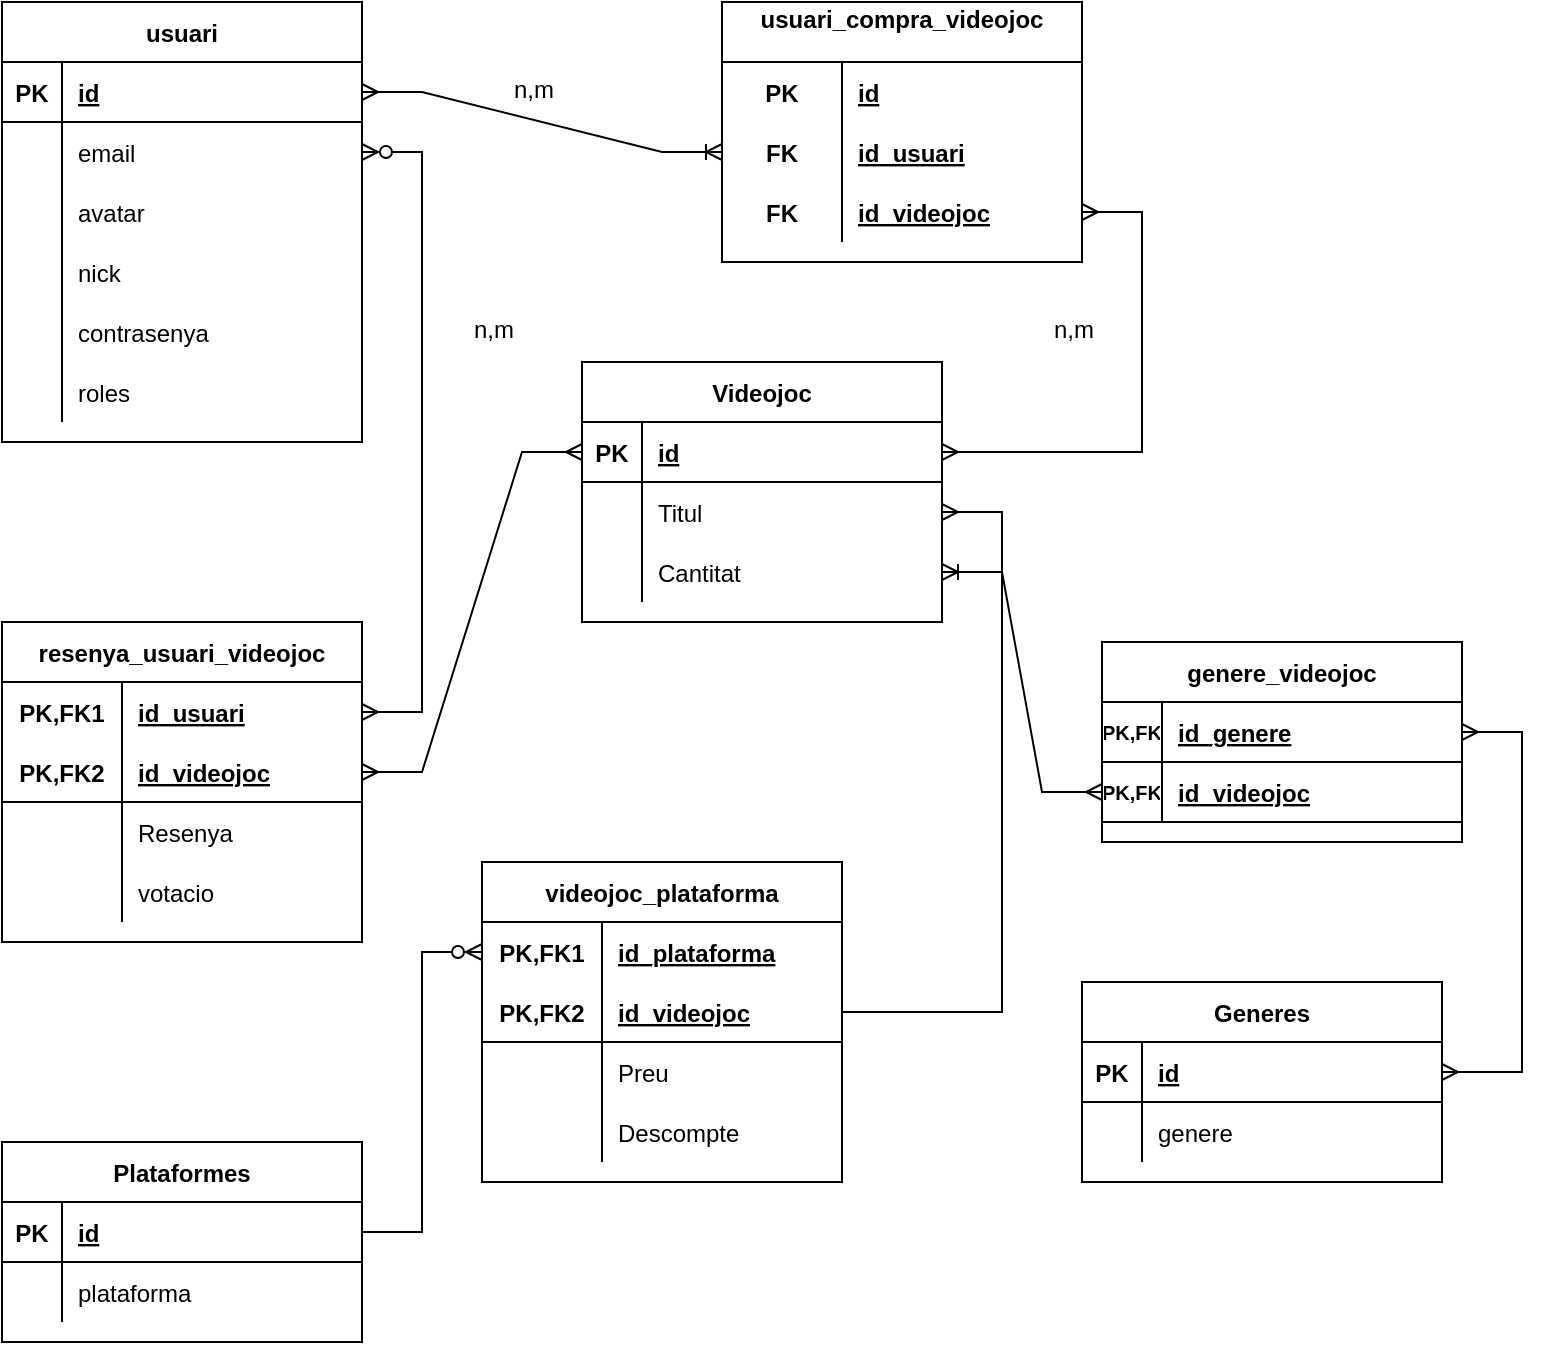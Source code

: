 <mxfile version="20.3.0" type="device"><diagram id="R2lEEEUBdFMjLlhIrx00" name="Page-1"><mxGraphModel dx="677" dy="415" grid="1" gridSize="10" guides="1" tooltips="1" connect="1" arrows="1" fold="1" page="1" pageScale="1" pageWidth="850" pageHeight="1100" math="0" shadow="0" extFonts="Permanent Marker^https://fonts.googleapis.com/css?family=Permanent+Marker"><root><mxCell id="0"/><mxCell id="1" parent="0"/><mxCell id="wHJ9FEXg4YSr8L6927Gk-27" value="usuari" style="shape=table;startSize=30;container=1;collapsible=1;childLayout=tableLayout;fixedRows=1;rowLines=0;fontStyle=1;align=center;resizeLast=1;" vertex="1" parent="1"><mxGeometry x="70" y="20" width="180" height="220" as="geometry"/></mxCell><mxCell id="wHJ9FEXg4YSr8L6927Gk-28" value="" style="shape=tableRow;horizontal=0;startSize=0;swimlaneHead=0;swimlaneBody=0;fillColor=none;collapsible=0;dropTarget=0;points=[[0,0.5],[1,0.5]];portConstraint=eastwest;top=0;left=0;right=0;bottom=1;" vertex="1" parent="wHJ9FEXg4YSr8L6927Gk-27"><mxGeometry y="30" width="180" height="30" as="geometry"/></mxCell><mxCell id="wHJ9FEXg4YSr8L6927Gk-29" value="PK" style="shape=partialRectangle;connectable=0;fillColor=none;top=0;left=0;bottom=0;right=0;fontStyle=1;overflow=hidden;" vertex="1" parent="wHJ9FEXg4YSr8L6927Gk-28"><mxGeometry width="30" height="30" as="geometry"><mxRectangle width="30" height="30" as="alternateBounds"/></mxGeometry></mxCell><mxCell id="wHJ9FEXg4YSr8L6927Gk-30" value="id" style="shape=partialRectangle;connectable=0;fillColor=none;top=0;left=0;bottom=0;right=0;align=left;spacingLeft=6;fontStyle=5;overflow=hidden;" vertex="1" parent="wHJ9FEXg4YSr8L6927Gk-28"><mxGeometry x="30" width="150" height="30" as="geometry"><mxRectangle width="150" height="30" as="alternateBounds"/></mxGeometry></mxCell><mxCell id="wHJ9FEXg4YSr8L6927Gk-31" value="" style="shape=tableRow;horizontal=0;startSize=0;swimlaneHead=0;swimlaneBody=0;fillColor=none;collapsible=0;dropTarget=0;points=[[0,0.5],[1,0.5]];portConstraint=eastwest;top=0;left=0;right=0;bottom=0;" vertex="1" parent="wHJ9FEXg4YSr8L6927Gk-27"><mxGeometry y="60" width="180" height="30" as="geometry"/></mxCell><mxCell id="wHJ9FEXg4YSr8L6927Gk-32" value="" style="shape=partialRectangle;connectable=0;fillColor=none;top=0;left=0;bottom=0;right=0;editable=1;overflow=hidden;" vertex="1" parent="wHJ9FEXg4YSr8L6927Gk-31"><mxGeometry width="30" height="30" as="geometry"><mxRectangle width="30" height="30" as="alternateBounds"/></mxGeometry></mxCell><mxCell id="wHJ9FEXg4YSr8L6927Gk-33" value="email" style="shape=partialRectangle;connectable=0;fillColor=none;top=0;left=0;bottom=0;right=0;align=left;spacingLeft=6;overflow=hidden;" vertex="1" parent="wHJ9FEXg4YSr8L6927Gk-31"><mxGeometry x="30" width="150" height="30" as="geometry"><mxRectangle width="150" height="30" as="alternateBounds"/></mxGeometry></mxCell><mxCell id="wHJ9FEXg4YSr8L6927Gk-34" value="" style="shape=tableRow;horizontal=0;startSize=0;swimlaneHead=0;swimlaneBody=0;fillColor=none;collapsible=0;dropTarget=0;points=[[0,0.5],[1,0.5]];portConstraint=eastwest;top=0;left=0;right=0;bottom=0;" vertex="1" parent="wHJ9FEXg4YSr8L6927Gk-27"><mxGeometry y="90" width="180" height="30" as="geometry"/></mxCell><mxCell id="wHJ9FEXg4YSr8L6927Gk-35" value="" style="shape=partialRectangle;connectable=0;fillColor=none;top=0;left=0;bottom=0;right=0;editable=1;overflow=hidden;" vertex="1" parent="wHJ9FEXg4YSr8L6927Gk-34"><mxGeometry width="30" height="30" as="geometry"><mxRectangle width="30" height="30" as="alternateBounds"/></mxGeometry></mxCell><mxCell id="wHJ9FEXg4YSr8L6927Gk-36" value="avatar" style="shape=partialRectangle;connectable=0;fillColor=none;top=0;left=0;bottom=0;right=0;align=left;spacingLeft=6;overflow=hidden;" vertex="1" parent="wHJ9FEXg4YSr8L6927Gk-34"><mxGeometry x="30" width="150" height="30" as="geometry"><mxRectangle width="150" height="30" as="alternateBounds"/></mxGeometry></mxCell><mxCell id="wHJ9FEXg4YSr8L6927Gk-37" value="" style="shape=tableRow;horizontal=0;startSize=0;swimlaneHead=0;swimlaneBody=0;fillColor=none;collapsible=0;dropTarget=0;points=[[0,0.5],[1,0.5]];portConstraint=eastwest;top=0;left=0;right=0;bottom=0;" vertex="1" parent="wHJ9FEXg4YSr8L6927Gk-27"><mxGeometry y="120" width="180" height="30" as="geometry"/></mxCell><mxCell id="wHJ9FEXg4YSr8L6927Gk-38" value="" style="shape=partialRectangle;connectable=0;fillColor=none;top=0;left=0;bottom=0;right=0;editable=1;overflow=hidden;" vertex="1" parent="wHJ9FEXg4YSr8L6927Gk-37"><mxGeometry width="30" height="30" as="geometry"><mxRectangle width="30" height="30" as="alternateBounds"/></mxGeometry></mxCell><mxCell id="wHJ9FEXg4YSr8L6927Gk-39" value="nick" style="shape=partialRectangle;connectable=0;fillColor=none;top=0;left=0;bottom=0;right=0;align=left;spacingLeft=6;overflow=hidden;" vertex="1" parent="wHJ9FEXg4YSr8L6927Gk-37"><mxGeometry x="30" width="150" height="30" as="geometry"><mxRectangle width="150" height="30" as="alternateBounds"/></mxGeometry></mxCell><mxCell id="wHJ9FEXg4YSr8L6927Gk-53" value="" style="shape=tableRow;horizontal=0;startSize=0;swimlaneHead=0;swimlaneBody=0;fillColor=none;collapsible=0;dropTarget=0;points=[[0,0.5],[1,0.5]];portConstraint=eastwest;top=0;left=0;right=0;bottom=0;" vertex="1" parent="wHJ9FEXg4YSr8L6927Gk-27"><mxGeometry y="150" width="180" height="30" as="geometry"/></mxCell><mxCell id="wHJ9FEXg4YSr8L6927Gk-54" value="" style="shape=partialRectangle;connectable=0;fillColor=none;top=0;left=0;bottom=0;right=0;editable=1;overflow=hidden;" vertex="1" parent="wHJ9FEXg4YSr8L6927Gk-53"><mxGeometry width="30" height="30" as="geometry"><mxRectangle width="30" height="30" as="alternateBounds"/></mxGeometry></mxCell><mxCell id="wHJ9FEXg4YSr8L6927Gk-55" value="contrasenya" style="shape=partialRectangle;connectable=0;fillColor=none;top=0;left=0;bottom=0;right=0;align=left;spacingLeft=6;overflow=hidden;" vertex="1" parent="wHJ9FEXg4YSr8L6927Gk-53"><mxGeometry x="30" width="150" height="30" as="geometry"><mxRectangle width="150" height="30" as="alternateBounds"/></mxGeometry></mxCell><mxCell id="wHJ9FEXg4YSr8L6927Gk-102" value="" style="shape=tableRow;horizontal=0;startSize=0;swimlaneHead=0;swimlaneBody=0;fillColor=none;collapsible=0;dropTarget=0;points=[[0,0.5],[1,0.5]];portConstraint=eastwest;top=0;left=0;right=0;bottom=0;" vertex="1" parent="wHJ9FEXg4YSr8L6927Gk-27"><mxGeometry y="180" width="180" height="30" as="geometry"/></mxCell><mxCell id="wHJ9FEXg4YSr8L6927Gk-103" value="" style="shape=partialRectangle;connectable=0;fillColor=none;top=0;left=0;bottom=0;right=0;editable=1;overflow=hidden;" vertex="1" parent="wHJ9FEXg4YSr8L6927Gk-102"><mxGeometry width="30" height="30" as="geometry"><mxRectangle width="30" height="30" as="alternateBounds"/></mxGeometry></mxCell><mxCell id="wHJ9FEXg4YSr8L6927Gk-104" value="roles" style="shape=partialRectangle;connectable=0;fillColor=none;top=0;left=0;bottom=0;right=0;align=left;spacingLeft=6;overflow=hidden;" vertex="1" parent="wHJ9FEXg4YSr8L6927Gk-102"><mxGeometry x="30" width="150" height="30" as="geometry"><mxRectangle width="150" height="30" as="alternateBounds"/></mxGeometry></mxCell><mxCell id="wHJ9FEXg4YSr8L6927Gk-40" value="usuari_compra_videojoc&#10;" style="shape=table;startSize=30;container=1;collapsible=1;childLayout=tableLayout;fixedRows=1;rowLines=0;fontStyle=1;align=center;resizeLast=1;" vertex="1" parent="1"><mxGeometry x="430" y="20" width="180" height="130" as="geometry"/></mxCell><mxCell id="wHJ9FEXg4YSr8L6927Gk-41" value="" style="shape=tableRow;horizontal=0;startSize=0;swimlaneHead=0;swimlaneBody=0;fillColor=none;collapsible=0;dropTarget=0;points=[[0,0.5],[1,0.5]];portConstraint=eastwest;top=0;left=0;right=0;bottom=0;" vertex="1" parent="wHJ9FEXg4YSr8L6927Gk-40"><mxGeometry y="30" width="180" height="30" as="geometry"/></mxCell><mxCell id="wHJ9FEXg4YSr8L6927Gk-42" value="PK" style="shape=partialRectangle;connectable=0;fillColor=none;top=0;left=0;bottom=0;right=0;fontStyle=1;overflow=hidden;" vertex="1" parent="wHJ9FEXg4YSr8L6927Gk-41"><mxGeometry width="60" height="30" as="geometry"><mxRectangle width="60" height="30" as="alternateBounds"/></mxGeometry></mxCell><mxCell id="wHJ9FEXg4YSr8L6927Gk-43" value="id" style="shape=partialRectangle;connectable=0;fillColor=none;top=0;left=0;bottom=0;right=0;align=left;spacingLeft=6;fontStyle=5;overflow=hidden;" vertex="1" parent="wHJ9FEXg4YSr8L6927Gk-41"><mxGeometry x="60" width="120" height="30" as="geometry"><mxRectangle width="120" height="30" as="alternateBounds"/></mxGeometry></mxCell><mxCell id="wHJ9FEXg4YSr8L6927Gk-162" value="" style="shape=tableRow;horizontal=0;startSize=0;swimlaneHead=0;swimlaneBody=0;fillColor=none;collapsible=0;dropTarget=0;points=[[0,0.5],[1,0.5]];portConstraint=eastwest;top=0;left=0;right=0;bottom=0;" vertex="1" parent="wHJ9FEXg4YSr8L6927Gk-40"><mxGeometry y="60" width="180" height="30" as="geometry"/></mxCell><mxCell id="wHJ9FEXg4YSr8L6927Gk-163" value="FK" style="shape=partialRectangle;connectable=0;fillColor=none;top=0;left=0;bottom=0;right=0;fontStyle=1;overflow=hidden;" vertex="1" parent="wHJ9FEXg4YSr8L6927Gk-162"><mxGeometry width="60" height="30" as="geometry"><mxRectangle width="60" height="30" as="alternateBounds"/></mxGeometry></mxCell><mxCell id="wHJ9FEXg4YSr8L6927Gk-164" value="id_usuari" style="shape=partialRectangle;connectable=0;fillColor=none;top=0;left=0;bottom=0;right=0;align=left;spacingLeft=6;fontStyle=5;overflow=hidden;" vertex="1" parent="wHJ9FEXg4YSr8L6927Gk-162"><mxGeometry x="60" width="120" height="30" as="geometry"><mxRectangle width="120" height="30" as="alternateBounds"/></mxGeometry></mxCell><mxCell id="wHJ9FEXg4YSr8L6927Gk-165" value="" style="shape=tableRow;horizontal=0;startSize=0;swimlaneHead=0;swimlaneBody=0;fillColor=none;collapsible=0;dropTarget=0;points=[[0,0.5],[1,0.5]];portConstraint=eastwest;top=0;left=0;right=0;bottom=0;" vertex="1" parent="wHJ9FEXg4YSr8L6927Gk-40"><mxGeometry y="90" width="180" height="30" as="geometry"/></mxCell><mxCell id="wHJ9FEXg4YSr8L6927Gk-166" value="FK" style="shape=partialRectangle;connectable=0;fillColor=none;top=0;left=0;bottom=0;right=0;fontStyle=1;overflow=hidden;" vertex="1" parent="wHJ9FEXg4YSr8L6927Gk-165"><mxGeometry width="60" height="30" as="geometry"><mxRectangle width="60" height="30" as="alternateBounds"/></mxGeometry></mxCell><mxCell id="wHJ9FEXg4YSr8L6927Gk-167" value="id_videojoc" style="shape=partialRectangle;connectable=0;fillColor=none;top=0;left=0;bottom=0;right=0;align=left;spacingLeft=6;fontStyle=5;overflow=hidden;" vertex="1" parent="wHJ9FEXg4YSr8L6927Gk-165"><mxGeometry x="60" width="120" height="30" as="geometry"><mxRectangle width="120" height="30" as="alternateBounds"/></mxGeometry></mxCell><mxCell id="wHJ9FEXg4YSr8L6927Gk-56" value="" style="edgeStyle=entityRelationEdgeStyle;fontSize=12;html=1;endArrow=ERoneToMany;endFill=0;rounded=0;startArrow=ERmany;startFill=0;" edge="1" parent="1" source="wHJ9FEXg4YSr8L6927Gk-28" target="wHJ9FEXg4YSr8L6927Gk-162"><mxGeometry width="100" height="100" relative="1" as="geometry"><mxPoint x="370" y="380" as="sourcePoint"/><mxPoint x="470" y="280" as="targetPoint"/></mxGeometry></mxCell><mxCell id="wHJ9FEXg4YSr8L6927Gk-74" value="Videojoc" style="shape=table;startSize=30;container=1;collapsible=1;childLayout=tableLayout;fixedRows=1;rowLines=0;fontStyle=1;align=center;resizeLast=1;" vertex="1" parent="1"><mxGeometry x="360" y="200" width="180" height="130" as="geometry"/></mxCell><mxCell id="wHJ9FEXg4YSr8L6927Gk-75" value="" style="shape=tableRow;horizontal=0;startSize=0;swimlaneHead=0;swimlaneBody=0;fillColor=none;collapsible=0;dropTarget=0;points=[[0,0.5],[1,0.5]];portConstraint=eastwest;top=0;left=0;right=0;bottom=1;" vertex="1" parent="wHJ9FEXg4YSr8L6927Gk-74"><mxGeometry y="30" width="180" height="30" as="geometry"/></mxCell><mxCell id="wHJ9FEXg4YSr8L6927Gk-76" value="PK" style="shape=partialRectangle;connectable=0;fillColor=none;top=0;left=0;bottom=0;right=0;fontStyle=1;overflow=hidden;" vertex="1" parent="wHJ9FEXg4YSr8L6927Gk-75"><mxGeometry width="30" height="30" as="geometry"><mxRectangle width="30" height="30" as="alternateBounds"/></mxGeometry></mxCell><mxCell id="wHJ9FEXg4YSr8L6927Gk-77" value="id" style="shape=partialRectangle;connectable=0;fillColor=none;top=0;left=0;bottom=0;right=0;align=left;spacingLeft=6;fontStyle=5;overflow=hidden;" vertex="1" parent="wHJ9FEXg4YSr8L6927Gk-75"><mxGeometry x="30" width="150" height="30" as="geometry"><mxRectangle width="150" height="30" as="alternateBounds"/></mxGeometry></mxCell><mxCell id="wHJ9FEXg4YSr8L6927Gk-78" value="" style="shape=tableRow;horizontal=0;startSize=0;swimlaneHead=0;swimlaneBody=0;fillColor=none;collapsible=0;dropTarget=0;points=[[0,0.5],[1,0.5]];portConstraint=eastwest;top=0;left=0;right=0;bottom=0;" vertex="1" parent="wHJ9FEXg4YSr8L6927Gk-74"><mxGeometry y="60" width="180" height="30" as="geometry"/></mxCell><mxCell id="wHJ9FEXg4YSr8L6927Gk-79" value="" style="shape=partialRectangle;connectable=0;fillColor=none;top=0;left=0;bottom=0;right=0;editable=1;overflow=hidden;" vertex="1" parent="wHJ9FEXg4YSr8L6927Gk-78"><mxGeometry width="30" height="30" as="geometry"><mxRectangle width="30" height="30" as="alternateBounds"/></mxGeometry></mxCell><mxCell id="wHJ9FEXg4YSr8L6927Gk-80" value="Titul" style="shape=partialRectangle;connectable=0;fillColor=none;top=0;left=0;bottom=0;right=0;align=left;spacingLeft=6;overflow=hidden;" vertex="1" parent="wHJ9FEXg4YSr8L6927Gk-78"><mxGeometry x="30" width="150" height="30" as="geometry"><mxRectangle width="150" height="30" as="alternateBounds"/></mxGeometry></mxCell><mxCell id="wHJ9FEXg4YSr8L6927Gk-84" value="" style="shape=tableRow;horizontal=0;startSize=0;swimlaneHead=0;swimlaneBody=0;fillColor=none;collapsible=0;dropTarget=0;points=[[0,0.5],[1,0.5]];portConstraint=eastwest;top=0;left=0;right=0;bottom=0;" vertex="1" parent="wHJ9FEXg4YSr8L6927Gk-74"><mxGeometry y="90" width="180" height="30" as="geometry"/></mxCell><mxCell id="wHJ9FEXg4YSr8L6927Gk-85" value="" style="shape=partialRectangle;connectable=0;fillColor=none;top=0;left=0;bottom=0;right=0;editable=1;overflow=hidden;" vertex="1" parent="wHJ9FEXg4YSr8L6927Gk-84"><mxGeometry width="30" height="30" as="geometry"><mxRectangle width="30" height="30" as="alternateBounds"/></mxGeometry></mxCell><mxCell id="wHJ9FEXg4YSr8L6927Gk-86" value="Cantitat" style="shape=partialRectangle;connectable=0;fillColor=none;top=0;left=0;bottom=0;right=0;align=left;spacingLeft=6;overflow=hidden;" vertex="1" parent="wHJ9FEXg4YSr8L6927Gk-84"><mxGeometry x="30" width="150" height="30" as="geometry"><mxRectangle width="150" height="30" as="alternateBounds"/></mxGeometry></mxCell><mxCell id="wHJ9FEXg4YSr8L6927Gk-101" value="" style="edgeStyle=entityRelationEdgeStyle;fontSize=12;html=1;endArrow=ERmany;startArrow=ERmany;rounded=0;endFill=0;startFill=0;" edge="1" parent="1" source="wHJ9FEXg4YSr8L6927Gk-75" target="wHJ9FEXg4YSr8L6927Gk-165"><mxGeometry width="100" height="100" relative="1" as="geometry"><mxPoint x="350" y="270" as="sourcePoint"/><mxPoint x="700" y="170" as="targetPoint"/></mxGeometry></mxCell><mxCell id="wHJ9FEXg4YSr8L6927Gk-105" value="resenya_usuari_videojoc" style="shape=table;startSize=30;container=1;collapsible=1;childLayout=tableLayout;fixedRows=1;rowLines=0;fontStyle=1;align=center;resizeLast=1;" vertex="1" parent="1"><mxGeometry x="70" y="330" width="180" height="160" as="geometry"/></mxCell><mxCell id="wHJ9FEXg4YSr8L6927Gk-106" value="" style="shape=tableRow;horizontal=0;startSize=0;swimlaneHead=0;swimlaneBody=0;fillColor=none;collapsible=0;dropTarget=0;points=[[0,0.5],[1,0.5]];portConstraint=eastwest;top=0;left=0;right=0;bottom=0;" vertex="1" parent="wHJ9FEXg4YSr8L6927Gk-105"><mxGeometry y="30" width="180" height="30" as="geometry"/></mxCell><mxCell id="wHJ9FEXg4YSr8L6927Gk-107" value="PK,FK1" style="shape=partialRectangle;connectable=0;fillColor=none;top=0;left=0;bottom=0;right=0;fontStyle=1;overflow=hidden;" vertex="1" parent="wHJ9FEXg4YSr8L6927Gk-106"><mxGeometry width="60" height="30" as="geometry"><mxRectangle width="60" height="30" as="alternateBounds"/></mxGeometry></mxCell><mxCell id="wHJ9FEXg4YSr8L6927Gk-108" value="id_usuari" style="shape=partialRectangle;connectable=0;fillColor=none;top=0;left=0;bottom=0;right=0;align=left;spacingLeft=6;fontStyle=5;overflow=hidden;" vertex="1" parent="wHJ9FEXg4YSr8L6927Gk-106"><mxGeometry x="60" width="120" height="30" as="geometry"><mxRectangle width="120" height="30" as="alternateBounds"/></mxGeometry></mxCell><mxCell id="wHJ9FEXg4YSr8L6927Gk-109" value="" style="shape=tableRow;horizontal=0;startSize=0;swimlaneHead=0;swimlaneBody=0;fillColor=none;collapsible=0;dropTarget=0;points=[[0,0.5],[1,0.5]];portConstraint=eastwest;top=0;left=0;right=0;bottom=1;" vertex="1" parent="wHJ9FEXg4YSr8L6927Gk-105"><mxGeometry y="60" width="180" height="30" as="geometry"/></mxCell><mxCell id="wHJ9FEXg4YSr8L6927Gk-110" value="PK,FK2" style="shape=partialRectangle;connectable=0;fillColor=none;top=0;left=0;bottom=0;right=0;fontStyle=1;overflow=hidden;" vertex="1" parent="wHJ9FEXg4YSr8L6927Gk-109"><mxGeometry width="60" height="30" as="geometry"><mxRectangle width="60" height="30" as="alternateBounds"/></mxGeometry></mxCell><mxCell id="wHJ9FEXg4YSr8L6927Gk-111" value="id_videojoc" style="shape=partialRectangle;connectable=0;fillColor=none;top=0;left=0;bottom=0;right=0;align=left;spacingLeft=6;fontStyle=5;overflow=hidden;" vertex="1" parent="wHJ9FEXg4YSr8L6927Gk-109"><mxGeometry x="60" width="120" height="30" as="geometry"><mxRectangle width="120" height="30" as="alternateBounds"/></mxGeometry></mxCell><mxCell id="wHJ9FEXg4YSr8L6927Gk-112" value="" style="shape=tableRow;horizontal=0;startSize=0;swimlaneHead=0;swimlaneBody=0;fillColor=none;collapsible=0;dropTarget=0;points=[[0,0.5],[1,0.5]];portConstraint=eastwest;top=0;left=0;right=0;bottom=0;" vertex="1" parent="wHJ9FEXg4YSr8L6927Gk-105"><mxGeometry y="90" width="180" height="30" as="geometry"/></mxCell><mxCell id="wHJ9FEXg4YSr8L6927Gk-113" value="" style="shape=partialRectangle;connectable=0;fillColor=none;top=0;left=0;bottom=0;right=0;editable=1;overflow=hidden;" vertex="1" parent="wHJ9FEXg4YSr8L6927Gk-112"><mxGeometry width="60" height="30" as="geometry"><mxRectangle width="60" height="30" as="alternateBounds"/></mxGeometry></mxCell><mxCell id="wHJ9FEXg4YSr8L6927Gk-114" value="Resenya" style="shape=partialRectangle;connectable=0;fillColor=none;top=0;left=0;bottom=0;right=0;align=left;spacingLeft=6;overflow=hidden;" vertex="1" parent="wHJ9FEXg4YSr8L6927Gk-112"><mxGeometry x="60" width="120" height="30" as="geometry"><mxRectangle width="120" height="30" as="alternateBounds"/></mxGeometry></mxCell><mxCell id="wHJ9FEXg4YSr8L6927Gk-115" value="" style="shape=tableRow;horizontal=0;startSize=0;swimlaneHead=0;swimlaneBody=0;fillColor=none;collapsible=0;dropTarget=0;points=[[0,0.5],[1,0.5]];portConstraint=eastwest;top=0;left=0;right=0;bottom=0;" vertex="1" parent="wHJ9FEXg4YSr8L6927Gk-105"><mxGeometry y="120" width="180" height="30" as="geometry"/></mxCell><mxCell id="wHJ9FEXg4YSr8L6927Gk-116" value="" style="shape=partialRectangle;connectable=0;fillColor=none;top=0;left=0;bottom=0;right=0;editable=1;overflow=hidden;" vertex="1" parent="wHJ9FEXg4YSr8L6927Gk-115"><mxGeometry width="60" height="30" as="geometry"><mxRectangle width="60" height="30" as="alternateBounds"/></mxGeometry></mxCell><mxCell id="wHJ9FEXg4YSr8L6927Gk-117" value="votacio" style="shape=partialRectangle;connectable=0;fillColor=none;top=0;left=0;bottom=0;right=0;align=left;spacingLeft=6;overflow=hidden;" vertex="1" parent="wHJ9FEXg4YSr8L6927Gk-115"><mxGeometry x="60" width="120" height="30" as="geometry"><mxRectangle width="120" height="30" as="alternateBounds"/></mxGeometry></mxCell><mxCell id="wHJ9FEXg4YSr8L6927Gk-118" value="" style="edgeStyle=entityRelationEdgeStyle;fontSize=12;html=1;endArrow=ERzeroToMany;rounded=0;endFill=0;startArrow=ERmany;startFill=0;" edge="1" parent="1" source="wHJ9FEXg4YSr8L6927Gk-106" target="wHJ9FEXg4YSr8L6927Gk-31"><mxGeometry width="100" height="100" relative="1" as="geometry"><mxPoint x="-40" y="330" as="sourcePoint"/><mxPoint x="290" y="220" as="targetPoint"/></mxGeometry></mxCell><mxCell id="wHJ9FEXg4YSr8L6927Gk-119" value="" style="edgeStyle=entityRelationEdgeStyle;fontSize=12;html=1;endArrow=ERmany;rounded=0;startArrow=ERmany;startFill=0;endFill=0;" edge="1" parent="1" source="wHJ9FEXg4YSr8L6927Gk-109" target="wHJ9FEXg4YSr8L6927Gk-75"><mxGeometry width="100" height="100" relative="1" as="geometry"><mxPoint x="310" y="330" as="sourcePoint"/><mxPoint x="290" y="220" as="targetPoint"/></mxGeometry></mxCell><mxCell id="wHJ9FEXg4YSr8L6927Gk-120" value="n,m" style="text;strokeColor=none;fillColor=none;spacingLeft=4;spacingRight=4;overflow=hidden;rotatable=0;points=[[0,0.5],[1,0.5]];portConstraint=eastwest;fontSize=12;" vertex="1" parent="1"><mxGeometry x="300" y="170" width="40" height="30" as="geometry"/></mxCell><mxCell id="wHJ9FEXg4YSr8L6927Gk-121" value="n,m" style="text;strokeColor=none;fillColor=none;spacingLeft=4;spacingRight=4;overflow=hidden;rotatable=0;points=[[0,0.5],[1,0.5]];portConstraint=eastwest;fontSize=12;" vertex="1" parent="1"><mxGeometry x="320" y="50" width="40" height="30" as="geometry"/></mxCell><mxCell id="wHJ9FEXg4YSr8L6927Gk-122" value="n,m" style="text;strokeColor=none;fillColor=none;spacingLeft=4;spacingRight=4;overflow=hidden;rotatable=0;points=[[0,0.5],[1,0.5]];portConstraint=eastwest;fontSize=12;" vertex="1" parent="1"><mxGeometry x="590" y="170" width="40" height="30" as="geometry"/></mxCell><mxCell id="wHJ9FEXg4YSr8L6927Gk-123" value="Plataformes" style="shape=table;startSize=30;container=1;collapsible=1;childLayout=tableLayout;fixedRows=1;rowLines=0;fontStyle=1;align=center;resizeLast=1;" vertex="1" parent="1"><mxGeometry x="70" y="590" width="180" height="100" as="geometry"/></mxCell><mxCell id="wHJ9FEXg4YSr8L6927Gk-124" value="" style="shape=tableRow;horizontal=0;startSize=0;swimlaneHead=0;swimlaneBody=0;fillColor=none;collapsible=0;dropTarget=0;points=[[0,0.5],[1,0.5]];portConstraint=eastwest;top=0;left=0;right=0;bottom=1;" vertex="1" parent="wHJ9FEXg4YSr8L6927Gk-123"><mxGeometry y="30" width="180" height="30" as="geometry"/></mxCell><mxCell id="wHJ9FEXg4YSr8L6927Gk-125" value="PK" style="shape=partialRectangle;connectable=0;fillColor=none;top=0;left=0;bottom=0;right=0;fontStyle=1;overflow=hidden;" vertex="1" parent="wHJ9FEXg4YSr8L6927Gk-124"><mxGeometry width="30" height="30" as="geometry"><mxRectangle width="30" height="30" as="alternateBounds"/></mxGeometry></mxCell><mxCell id="wHJ9FEXg4YSr8L6927Gk-126" value="id" style="shape=partialRectangle;connectable=0;fillColor=none;top=0;left=0;bottom=0;right=0;align=left;spacingLeft=6;fontStyle=5;overflow=hidden;" vertex="1" parent="wHJ9FEXg4YSr8L6927Gk-124"><mxGeometry x="30" width="150" height="30" as="geometry"><mxRectangle width="150" height="30" as="alternateBounds"/></mxGeometry></mxCell><mxCell id="wHJ9FEXg4YSr8L6927Gk-130" value="" style="shape=tableRow;horizontal=0;startSize=0;swimlaneHead=0;swimlaneBody=0;fillColor=none;collapsible=0;dropTarget=0;points=[[0,0.5],[1,0.5]];portConstraint=eastwest;top=0;left=0;right=0;bottom=0;" vertex="1" parent="wHJ9FEXg4YSr8L6927Gk-123"><mxGeometry y="60" width="180" height="30" as="geometry"/></mxCell><mxCell id="wHJ9FEXg4YSr8L6927Gk-131" value="" style="shape=partialRectangle;connectable=0;fillColor=none;top=0;left=0;bottom=0;right=0;editable=1;overflow=hidden;" vertex="1" parent="wHJ9FEXg4YSr8L6927Gk-130"><mxGeometry width="30" height="30" as="geometry"><mxRectangle width="30" height="30" as="alternateBounds"/></mxGeometry></mxCell><mxCell id="wHJ9FEXg4YSr8L6927Gk-132" value="plataforma" style="shape=partialRectangle;connectable=0;fillColor=none;top=0;left=0;bottom=0;right=0;align=left;spacingLeft=6;overflow=hidden;" vertex="1" parent="wHJ9FEXg4YSr8L6927Gk-130"><mxGeometry x="30" width="150" height="30" as="geometry"><mxRectangle width="150" height="30" as="alternateBounds"/></mxGeometry></mxCell><mxCell id="wHJ9FEXg4YSr8L6927Gk-136" value="videojoc_plataforma" style="shape=table;startSize=30;container=1;collapsible=1;childLayout=tableLayout;fixedRows=1;rowLines=0;fontStyle=1;align=center;resizeLast=1;" vertex="1" parent="1"><mxGeometry x="310" y="450" width="180" height="160" as="geometry"/></mxCell><mxCell id="wHJ9FEXg4YSr8L6927Gk-137" value="" style="shape=tableRow;horizontal=0;startSize=0;swimlaneHead=0;swimlaneBody=0;fillColor=none;collapsible=0;dropTarget=0;points=[[0,0.5],[1,0.5]];portConstraint=eastwest;top=0;left=0;right=0;bottom=0;" vertex="1" parent="wHJ9FEXg4YSr8L6927Gk-136"><mxGeometry y="30" width="180" height="30" as="geometry"/></mxCell><mxCell id="wHJ9FEXg4YSr8L6927Gk-138" value="PK,FK1" style="shape=partialRectangle;connectable=0;fillColor=none;top=0;left=0;bottom=0;right=0;fontStyle=1;overflow=hidden;" vertex="1" parent="wHJ9FEXg4YSr8L6927Gk-137"><mxGeometry width="60" height="30" as="geometry"><mxRectangle width="60" height="30" as="alternateBounds"/></mxGeometry></mxCell><mxCell id="wHJ9FEXg4YSr8L6927Gk-139" value="id_plataforma" style="shape=partialRectangle;connectable=0;fillColor=none;top=0;left=0;bottom=0;right=0;align=left;spacingLeft=6;fontStyle=5;overflow=hidden;" vertex="1" parent="wHJ9FEXg4YSr8L6927Gk-137"><mxGeometry x="60" width="120" height="30" as="geometry"><mxRectangle width="120" height="30" as="alternateBounds"/></mxGeometry></mxCell><mxCell id="wHJ9FEXg4YSr8L6927Gk-140" value="" style="shape=tableRow;horizontal=0;startSize=0;swimlaneHead=0;swimlaneBody=0;fillColor=none;collapsible=0;dropTarget=0;points=[[0,0.5],[1,0.5]];portConstraint=eastwest;top=0;left=0;right=0;bottom=1;" vertex="1" parent="wHJ9FEXg4YSr8L6927Gk-136"><mxGeometry y="60" width="180" height="30" as="geometry"/></mxCell><mxCell id="wHJ9FEXg4YSr8L6927Gk-141" value="PK,FK2" style="shape=partialRectangle;connectable=0;fillColor=none;top=0;left=0;bottom=0;right=0;fontStyle=1;overflow=hidden;" vertex="1" parent="wHJ9FEXg4YSr8L6927Gk-140"><mxGeometry width="60" height="30" as="geometry"><mxRectangle width="60" height="30" as="alternateBounds"/></mxGeometry></mxCell><mxCell id="wHJ9FEXg4YSr8L6927Gk-142" value="id_videojoc" style="shape=partialRectangle;connectable=0;fillColor=none;top=0;left=0;bottom=0;right=0;align=left;spacingLeft=6;fontStyle=5;overflow=hidden;" vertex="1" parent="wHJ9FEXg4YSr8L6927Gk-140"><mxGeometry x="60" width="120" height="30" as="geometry"><mxRectangle width="120" height="30" as="alternateBounds"/></mxGeometry></mxCell><mxCell id="wHJ9FEXg4YSr8L6927Gk-143" value="" style="shape=tableRow;horizontal=0;startSize=0;swimlaneHead=0;swimlaneBody=0;fillColor=none;collapsible=0;dropTarget=0;points=[[0,0.5],[1,0.5]];portConstraint=eastwest;top=0;left=0;right=0;bottom=0;" vertex="1" parent="wHJ9FEXg4YSr8L6927Gk-136"><mxGeometry y="90" width="180" height="30" as="geometry"/></mxCell><mxCell id="wHJ9FEXg4YSr8L6927Gk-144" value="" style="shape=partialRectangle;connectable=0;fillColor=none;top=0;left=0;bottom=0;right=0;editable=1;overflow=hidden;" vertex="1" parent="wHJ9FEXg4YSr8L6927Gk-143"><mxGeometry width="60" height="30" as="geometry"><mxRectangle width="60" height="30" as="alternateBounds"/></mxGeometry></mxCell><mxCell id="wHJ9FEXg4YSr8L6927Gk-145" value="Preu" style="shape=partialRectangle;connectable=0;fillColor=none;top=0;left=0;bottom=0;right=0;align=left;spacingLeft=6;overflow=hidden;" vertex="1" parent="wHJ9FEXg4YSr8L6927Gk-143"><mxGeometry x="60" width="120" height="30" as="geometry"><mxRectangle width="120" height="30" as="alternateBounds"/></mxGeometry></mxCell><mxCell id="wHJ9FEXg4YSr8L6927Gk-146" value="" style="shape=tableRow;horizontal=0;startSize=0;swimlaneHead=0;swimlaneBody=0;fillColor=none;collapsible=0;dropTarget=0;points=[[0,0.5],[1,0.5]];portConstraint=eastwest;top=0;left=0;right=0;bottom=0;" vertex="1" parent="wHJ9FEXg4YSr8L6927Gk-136"><mxGeometry y="120" width="180" height="30" as="geometry"/></mxCell><mxCell id="wHJ9FEXg4YSr8L6927Gk-147" value="" style="shape=partialRectangle;connectable=0;fillColor=none;top=0;left=0;bottom=0;right=0;editable=1;overflow=hidden;" vertex="1" parent="wHJ9FEXg4YSr8L6927Gk-146"><mxGeometry width="60" height="30" as="geometry"><mxRectangle width="60" height="30" as="alternateBounds"/></mxGeometry></mxCell><mxCell id="wHJ9FEXg4YSr8L6927Gk-148" value="Descompte" style="shape=partialRectangle;connectable=0;fillColor=none;top=0;left=0;bottom=0;right=0;align=left;spacingLeft=6;overflow=hidden;" vertex="1" parent="wHJ9FEXg4YSr8L6927Gk-146"><mxGeometry x="60" width="120" height="30" as="geometry"><mxRectangle width="120" height="30" as="alternateBounds"/></mxGeometry></mxCell><mxCell id="wHJ9FEXg4YSr8L6927Gk-153" value="" style="edgeStyle=entityRelationEdgeStyle;fontSize=12;html=1;endArrow=ERzeroToMany;endFill=1;rounded=0;" edge="1" parent="1" source="wHJ9FEXg4YSr8L6927Gk-124" target="wHJ9FEXg4YSr8L6927Gk-137"><mxGeometry width="100" height="100" relative="1" as="geometry"><mxPoint x="410" y="570" as="sourcePoint"/><mxPoint x="510" y="470" as="targetPoint"/></mxGeometry></mxCell><mxCell id="wHJ9FEXg4YSr8L6927Gk-157" value="" style="edgeStyle=entityRelationEdgeStyle;fontSize=12;html=1;endArrow=ERmany;endFill=0;rounded=0;" edge="1" parent="1" source="wHJ9FEXg4YSr8L6927Gk-140" target="wHJ9FEXg4YSr8L6927Gk-78"><mxGeometry width="100" height="100" relative="1" as="geometry"><mxPoint x="580" y="600" as="sourcePoint"/><mxPoint x="680" y="500" as="targetPoint"/></mxGeometry></mxCell><mxCell id="wHJ9FEXg4YSr8L6927Gk-191" value="Generes" style="shape=table;startSize=30;container=1;collapsible=1;childLayout=tableLayout;fixedRows=1;rowLines=0;fontStyle=1;align=center;resizeLast=1;" vertex="1" parent="1"><mxGeometry x="610" y="510" width="180" height="100" as="geometry"/></mxCell><mxCell id="wHJ9FEXg4YSr8L6927Gk-192" value="" style="shape=tableRow;horizontal=0;startSize=0;swimlaneHead=0;swimlaneBody=0;fillColor=none;collapsible=0;dropTarget=0;points=[[0,0.5],[1,0.5]];portConstraint=eastwest;top=0;left=0;right=0;bottom=1;" vertex="1" parent="wHJ9FEXg4YSr8L6927Gk-191"><mxGeometry y="30" width="180" height="30" as="geometry"/></mxCell><mxCell id="wHJ9FEXg4YSr8L6927Gk-193" value="PK" style="shape=partialRectangle;connectable=0;fillColor=none;top=0;left=0;bottom=0;right=0;fontStyle=1;overflow=hidden;" vertex="1" parent="wHJ9FEXg4YSr8L6927Gk-192"><mxGeometry width="30" height="30" as="geometry"><mxRectangle width="30" height="30" as="alternateBounds"/></mxGeometry></mxCell><mxCell id="wHJ9FEXg4YSr8L6927Gk-194" value="id" style="shape=partialRectangle;connectable=0;fillColor=none;top=0;left=0;bottom=0;right=0;align=left;spacingLeft=6;fontStyle=5;overflow=hidden;" vertex="1" parent="wHJ9FEXg4YSr8L6927Gk-192"><mxGeometry x="30" width="150" height="30" as="geometry"><mxRectangle width="150" height="30" as="alternateBounds"/></mxGeometry></mxCell><mxCell id="wHJ9FEXg4YSr8L6927Gk-195" value="" style="shape=tableRow;horizontal=0;startSize=0;swimlaneHead=0;swimlaneBody=0;fillColor=none;collapsible=0;dropTarget=0;points=[[0,0.5],[1,0.5]];portConstraint=eastwest;top=0;left=0;right=0;bottom=0;" vertex="1" parent="wHJ9FEXg4YSr8L6927Gk-191"><mxGeometry y="60" width="180" height="30" as="geometry"/></mxCell><mxCell id="wHJ9FEXg4YSr8L6927Gk-196" value="" style="shape=partialRectangle;connectable=0;fillColor=none;top=0;left=0;bottom=0;right=0;editable=1;overflow=hidden;" vertex="1" parent="wHJ9FEXg4YSr8L6927Gk-195"><mxGeometry width="30" height="30" as="geometry"><mxRectangle width="30" height="30" as="alternateBounds"/></mxGeometry></mxCell><mxCell id="wHJ9FEXg4YSr8L6927Gk-197" value="genere" style="shape=partialRectangle;connectable=0;fillColor=none;top=0;left=0;bottom=0;right=0;align=left;spacingLeft=6;overflow=hidden;" vertex="1" parent="wHJ9FEXg4YSr8L6927Gk-195"><mxGeometry x="30" width="150" height="30" as="geometry"><mxRectangle width="150" height="30" as="alternateBounds"/></mxGeometry></mxCell><mxCell id="wHJ9FEXg4YSr8L6927Gk-205" value="genere_videojoc" style="shape=table;startSize=30;container=1;collapsible=1;childLayout=tableLayout;fixedRows=1;rowLines=0;fontStyle=1;align=center;resizeLast=1;" vertex="1" parent="1"><mxGeometry x="620" y="340" width="180" height="100" as="geometry"/></mxCell><mxCell id="wHJ9FEXg4YSr8L6927Gk-206" value="" style="shape=tableRow;horizontal=0;startSize=0;swimlaneHead=0;swimlaneBody=0;fillColor=none;collapsible=0;dropTarget=0;points=[[0,0.5],[1,0.5]];portConstraint=eastwest;top=0;left=0;right=0;bottom=1;" vertex="1" parent="wHJ9FEXg4YSr8L6927Gk-205"><mxGeometry y="30" width="180" height="30" as="geometry"/></mxCell><mxCell id="wHJ9FEXg4YSr8L6927Gk-207" value="PK,FK" style="shape=partialRectangle;connectable=0;fillColor=none;top=0;left=0;bottom=0;right=0;fontStyle=1;overflow=hidden;fontSize=10;" vertex="1" parent="wHJ9FEXg4YSr8L6927Gk-206"><mxGeometry width="30" height="30" as="geometry"><mxRectangle width="30" height="30" as="alternateBounds"/></mxGeometry></mxCell><mxCell id="wHJ9FEXg4YSr8L6927Gk-208" value="id_genere" style="shape=partialRectangle;connectable=0;fillColor=none;top=0;left=0;bottom=0;right=0;align=left;spacingLeft=6;fontStyle=5;overflow=hidden;" vertex="1" parent="wHJ9FEXg4YSr8L6927Gk-206"><mxGeometry x="30" width="150" height="30" as="geometry"><mxRectangle width="150" height="30" as="alternateBounds"/></mxGeometry></mxCell><mxCell id="wHJ9FEXg4YSr8L6927Gk-215" value="" style="shape=tableRow;horizontal=0;startSize=0;swimlaneHead=0;swimlaneBody=0;fillColor=none;collapsible=0;dropTarget=0;points=[[0,0.5],[1,0.5]];portConstraint=eastwest;top=0;left=0;right=0;bottom=1;" vertex="1" parent="wHJ9FEXg4YSr8L6927Gk-205"><mxGeometry y="60" width="180" height="30" as="geometry"/></mxCell><mxCell id="wHJ9FEXg4YSr8L6927Gk-216" value="PK,FK" style="shape=partialRectangle;connectable=0;fillColor=none;top=0;left=0;bottom=0;right=0;fontStyle=1;overflow=hidden;fontSize=10;" vertex="1" parent="wHJ9FEXg4YSr8L6927Gk-215"><mxGeometry width="30" height="30" as="geometry"><mxRectangle width="30" height="30" as="alternateBounds"/></mxGeometry></mxCell><mxCell id="wHJ9FEXg4YSr8L6927Gk-217" value="id_videojoc" style="shape=partialRectangle;connectable=0;fillColor=none;top=0;left=0;bottom=0;right=0;align=left;spacingLeft=6;fontStyle=5;overflow=hidden;" vertex="1" parent="wHJ9FEXg4YSr8L6927Gk-215"><mxGeometry x="30" width="150" height="30" as="geometry"><mxRectangle width="150" height="30" as="alternateBounds"/></mxGeometry></mxCell><mxCell id="wHJ9FEXg4YSr8L6927Gk-218" value="" style="edgeStyle=entityRelationEdgeStyle;fontSize=12;html=1;endArrow=ERmany;startArrow=ERmany;rounded=0;startFill=0;endFill=0;" edge="1" parent="1" source="wHJ9FEXg4YSr8L6927Gk-206" target="wHJ9FEXg4YSr8L6927Gk-192"><mxGeometry width="100" height="100" relative="1" as="geometry"><mxPoint x="560" y="440" as="sourcePoint"/><mxPoint x="660" y="340" as="targetPoint"/></mxGeometry></mxCell><mxCell id="wHJ9FEXg4YSr8L6927Gk-219" value="" style="edgeStyle=entityRelationEdgeStyle;fontSize=12;html=1;endArrow=ERoneToMany;rounded=0;startArrow=ERmany;startFill=0;" edge="1" parent="1" source="wHJ9FEXg4YSr8L6927Gk-215" target="wHJ9FEXg4YSr8L6927Gk-84"><mxGeometry width="100" height="100" relative="1" as="geometry"><mxPoint x="560" y="440" as="sourcePoint"/><mxPoint x="660" y="340" as="targetPoint"/></mxGeometry></mxCell></root></mxGraphModel></diagram></mxfile>